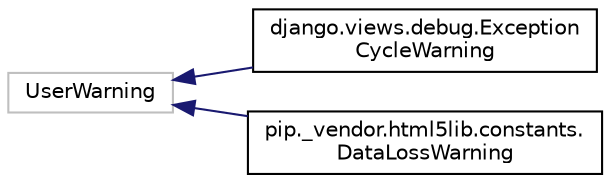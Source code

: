 digraph "Graphical Class Hierarchy"
{
 // LATEX_PDF_SIZE
  edge [fontname="Helvetica",fontsize="10",labelfontname="Helvetica",labelfontsize="10"];
  node [fontname="Helvetica",fontsize="10",shape=record];
  rankdir="LR";
  Node3577 [label="UserWarning",height=0.2,width=0.4,color="grey75", fillcolor="white", style="filled",tooltip=" "];
  Node3577 -> Node0 [dir="back",color="midnightblue",fontsize="10",style="solid",fontname="Helvetica"];
  Node0 [label="django.views.debug.Exception\lCycleWarning",height=0.2,width=0.4,color="black", fillcolor="white", style="filled",URL="$classdjango_1_1views_1_1debug_1_1_exception_cycle_warning.html",tooltip=" "];
  Node3577 -> Node3579 [dir="back",color="midnightblue",fontsize="10",style="solid",fontname="Helvetica"];
  Node3579 [label="pip._vendor.html5lib.constants.\lDataLossWarning",height=0.2,width=0.4,color="black", fillcolor="white", style="filled",URL="$classpip_1_1__vendor_1_1html5lib_1_1constants_1_1_data_loss_warning.html",tooltip=" "];
}
